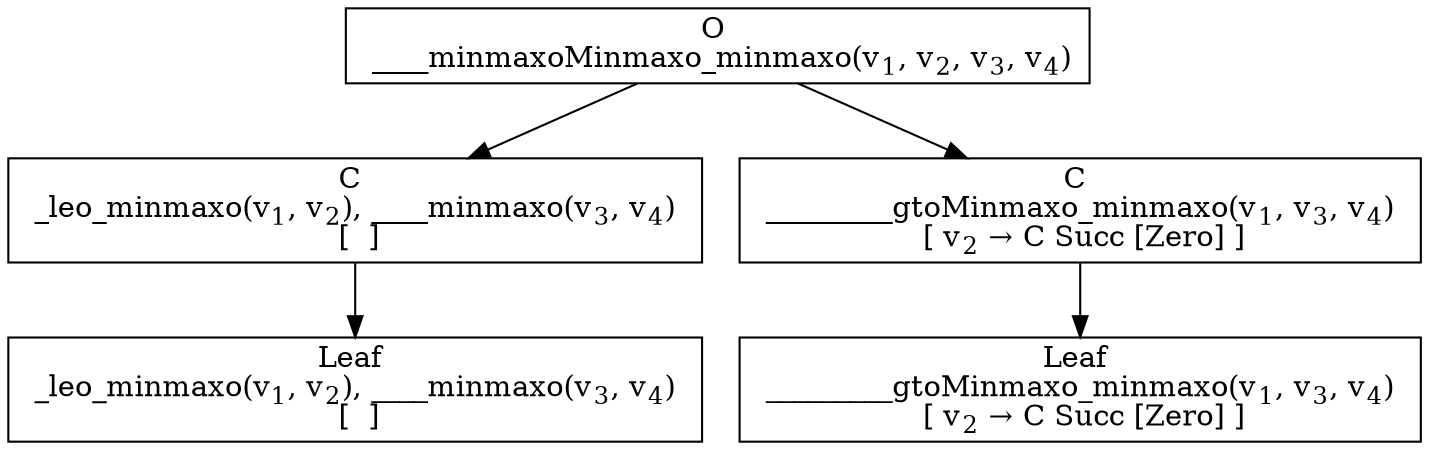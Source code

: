 digraph {
    graph [rankdir=TB
          ,bgcolor=transparent];
    node [shape=box
         ,fillcolor=white
         ,style=filled];
    0 [label=<O <BR/> ____minmaxoMinmaxo_minmaxo(v<SUB>1</SUB>, v<SUB>2</SUB>, v<SUB>3</SUB>, v<SUB>4</SUB>)>];
    1 [label=<C <BR/> _leo_minmaxo(v<SUB>1</SUB>, v<SUB>2</SUB>), ____minmaxo(v<SUB>3</SUB>, v<SUB>4</SUB>) <BR/>  [  ] >];
    2 [label=<C <BR/> _________gtoMinmaxo_minmaxo(v<SUB>1</SUB>, v<SUB>3</SUB>, v<SUB>4</SUB>) <BR/>  [ v<SUB>2</SUB> &rarr; C Succ [Zero] ] >];
    3 [label=<Leaf <BR/> _leo_minmaxo(v<SUB>1</SUB>, v<SUB>2</SUB>), ____minmaxo(v<SUB>3</SUB>, v<SUB>4</SUB>) <BR/>  [  ] >];
    4 [label=<Leaf <BR/> _________gtoMinmaxo_minmaxo(v<SUB>1</SUB>, v<SUB>3</SUB>, v<SUB>4</SUB>) <BR/>  [ v<SUB>2</SUB> &rarr; C Succ [Zero] ] >];
    0 -> 1 [label=""];
    0 -> 2 [label=""];
    1 -> 3 [label=""];
    2 -> 4 [label=""];
}